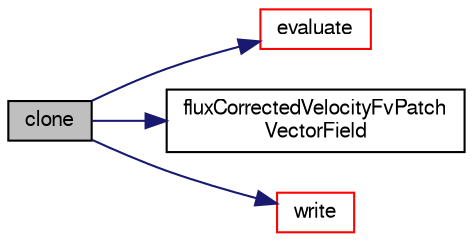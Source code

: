 digraph "clone"
{
  bgcolor="transparent";
  edge [fontname="FreeSans",fontsize="10",labelfontname="FreeSans",labelfontsize="10"];
  node [fontname="FreeSans",fontsize="10",shape=record];
  rankdir="LR";
  Node68 [label="clone",height=0.2,width=0.4,color="black", fillcolor="grey75", style="filled", fontcolor="black"];
  Node68 -> Node69 [color="midnightblue",fontsize="10",style="solid",fontname="FreeSans"];
  Node69 [label="evaluate",height=0.2,width=0.4,color="red",URL="$a22130.html#a3b59c070ab0408e3bbb21927540159f4",tooltip="Evaluate the patch field. "];
  Node68 -> Node120 [color="midnightblue",fontsize="10",style="solid",fontname="FreeSans"];
  Node120 [label="fluxCorrectedVelocityFvPatch\lVectorField",height=0.2,width=0.4,color="black",URL="$a22130.html#a819177d977c1c523d115a34c6a8fb09c",tooltip="Construct from patch and internal field. "];
  Node68 -> Node121 [color="midnightblue",fontsize="10",style="solid",fontname="FreeSans"];
  Node121 [label="write",height=0.2,width=0.4,color="red",URL="$a22130.html#a293fdfec8bdfbd5c3913ab4c9f3454ff",tooltip="Write. "];
}
